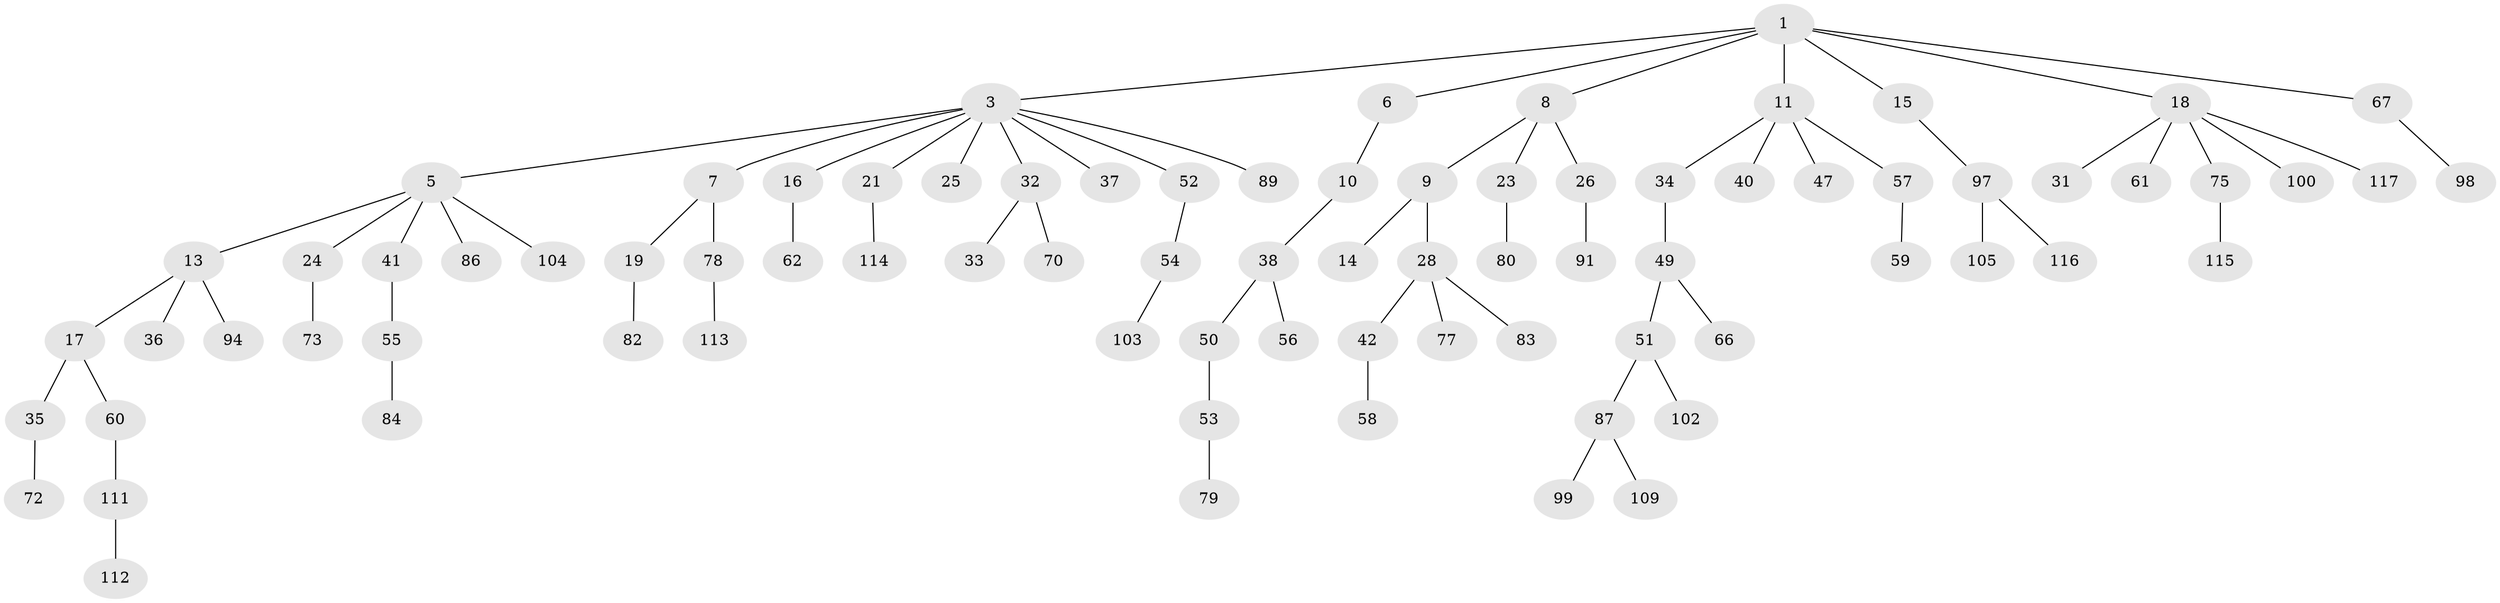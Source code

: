 // original degree distribution, {4: 0.05084745762711865, 5: 0.05084745762711865, 9: 0.00847457627118644, 3: 0.1271186440677966, 2: 0.3050847457627119, 1: 0.4576271186440678}
// Generated by graph-tools (version 1.1) at 2025/19/03/04/25 18:19:04]
// undirected, 82 vertices, 81 edges
graph export_dot {
graph [start="1"]
  node [color=gray90,style=filled];
  1 [super="+2"];
  3 [super="+4"];
  5 [super="+22+65+48"];
  6;
  7 [super="+96+90"];
  8 [super="+95"];
  9 [super="+27"];
  10 [super="+39"];
  11 [super="+12"];
  13 [super="+20+92"];
  14 [super="+69"];
  15 [super="+76"];
  16;
  17;
  18 [super="+45+74"];
  19;
  21 [super="+29"];
  23;
  24 [super="+30"];
  25;
  26;
  28 [super="+63"];
  31;
  32;
  33 [super="+43"];
  34 [super="+46"];
  35 [super="+71"];
  36;
  37 [super="+101"];
  38;
  40 [super="+110+44"];
  41;
  42 [super="+107"];
  47;
  49 [super="+81"];
  50;
  51;
  52;
  53;
  54;
  55;
  56;
  57;
  58;
  59;
  60;
  61;
  62;
  66 [super="+68"];
  67;
  70;
  72;
  73;
  75;
  77;
  78;
  79 [super="+85"];
  80;
  82;
  83 [super="+118"];
  84;
  86;
  87 [super="+88"];
  89;
  91;
  94;
  97;
  98;
  99;
  100;
  102;
  103;
  104;
  105 [super="+108"];
  109;
  111;
  112;
  113;
  114;
  115;
  116;
  117;
  1 -- 3;
  1 -- 8;
  1 -- 11;
  1 -- 18;
  1 -- 67;
  1 -- 6;
  1 -- 15;
  3 -- 5;
  3 -- 7;
  3 -- 16;
  3 -- 25;
  3 -- 37;
  3 -- 52;
  3 -- 89;
  3 -- 32;
  3 -- 21;
  5 -- 13;
  5 -- 24;
  5 -- 41;
  5 -- 86;
  5 -- 104;
  6 -- 10;
  7 -- 19;
  7 -- 78;
  8 -- 9;
  8 -- 23;
  8 -- 26;
  9 -- 14;
  9 -- 28;
  10 -- 38;
  11 -- 47;
  11 -- 57;
  11 -- 40;
  11 -- 34;
  13 -- 17;
  13 -- 36;
  13 -- 94;
  15 -- 97;
  16 -- 62;
  17 -- 35;
  17 -- 60;
  18 -- 31;
  18 -- 61;
  18 -- 75;
  18 -- 100;
  18 -- 117;
  19 -- 82;
  21 -- 114;
  23 -- 80;
  24 -- 73;
  26 -- 91;
  28 -- 42;
  28 -- 77;
  28 -- 83;
  32 -- 33;
  32 -- 70;
  34 -- 49;
  35 -- 72;
  38 -- 50;
  38 -- 56;
  41 -- 55;
  42 -- 58;
  49 -- 51;
  49 -- 66;
  50 -- 53;
  51 -- 87;
  51 -- 102;
  52 -- 54;
  53 -- 79;
  54 -- 103;
  55 -- 84;
  57 -- 59;
  60 -- 111;
  67 -- 98;
  75 -- 115;
  78 -- 113;
  87 -- 99;
  87 -- 109;
  97 -- 105;
  97 -- 116;
  111 -- 112;
}
